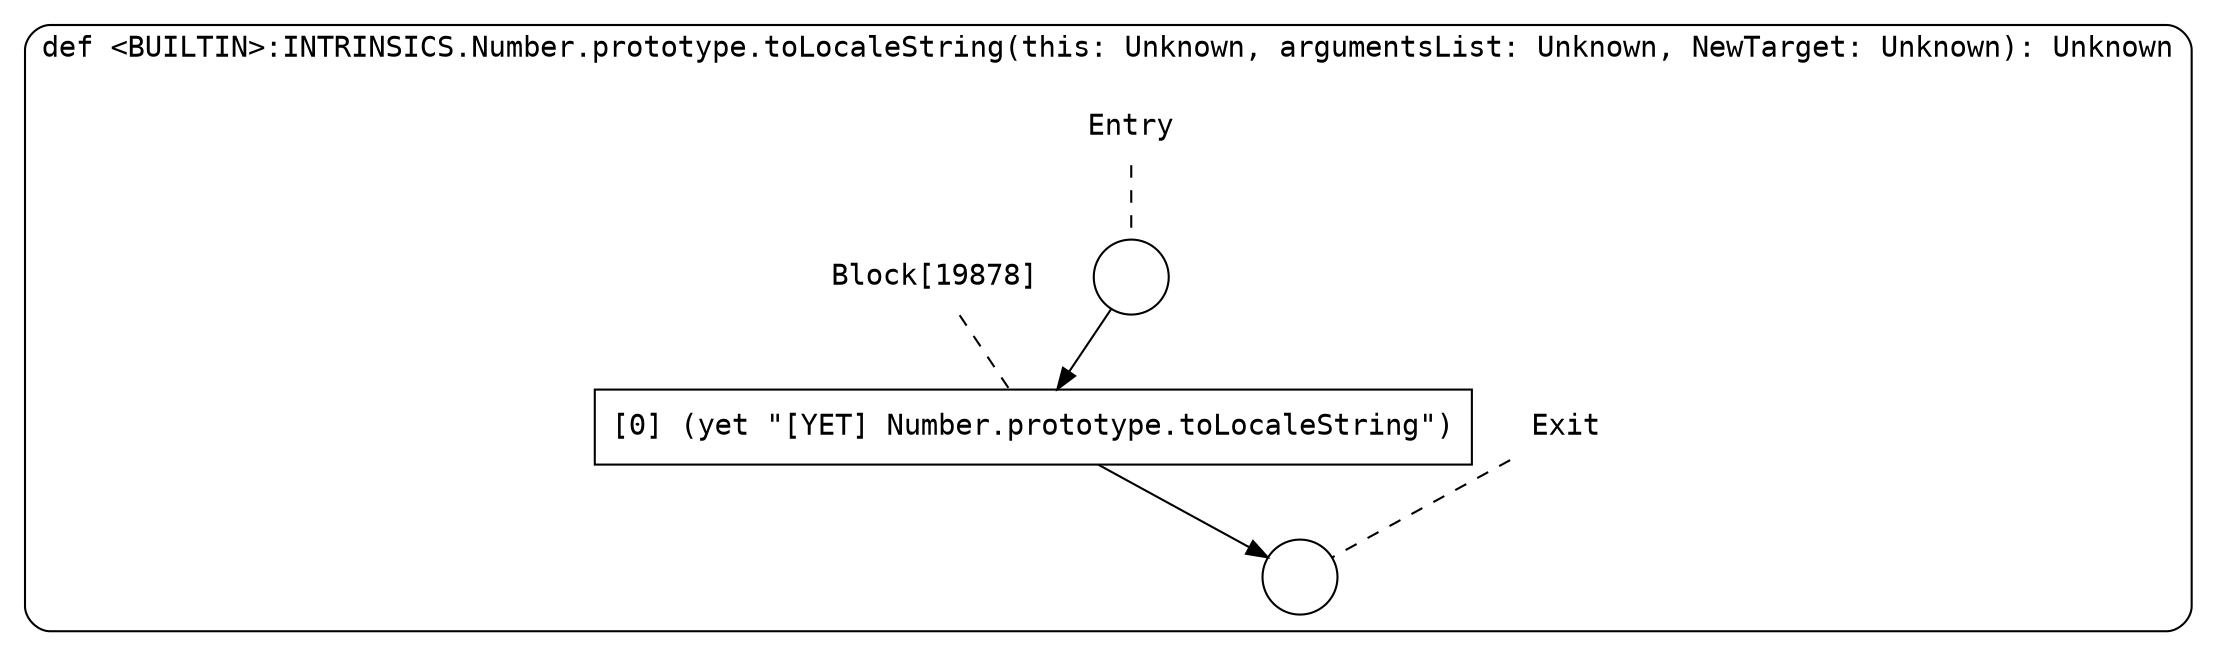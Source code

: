 digraph {
  graph [fontname = "Consolas"]
  node [fontname = "Consolas"]
  edge [fontname = "Consolas"]
  subgraph cluster2674 {
    label = "def <BUILTIN>:INTRINSICS.Number.prototype.toLocaleString(this: Unknown, argumentsList: Unknown, NewTarget: Unknown): Unknown"
    style = rounded
    cluster2674_entry_name [shape=none, label=<<font color="black">Entry</font>>]
    cluster2674_entry_name -> cluster2674_entry [arrowhead=none, color="black", style=dashed]
    cluster2674_entry [shape=circle label=" " color="black" fillcolor="white" style=filled]
    cluster2674_entry -> node19878 [color="black"]
    cluster2674_exit_name [shape=none, label=<<font color="black">Exit</font>>]
    cluster2674_exit_name -> cluster2674_exit [arrowhead=none, color="black", style=dashed]
    cluster2674_exit [shape=circle label=" " color="black" fillcolor="white" style=filled]
    node19878_name [shape=none, label=<<font color="black">Block[19878]</font>>]
    node19878_name -> node19878 [arrowhead=none, color="black", style=dashed]
    node19878 [shape=box, label=<<font color="black">[0] (yet &quot;[YET] Number.prototype.toLocaleString&quot;)<BR ALIGN="LEFT"/></font>> color="black" fillcolor="white", style=filled]
    node19878 -> cluster2674_exit [color="black"]
  }
}